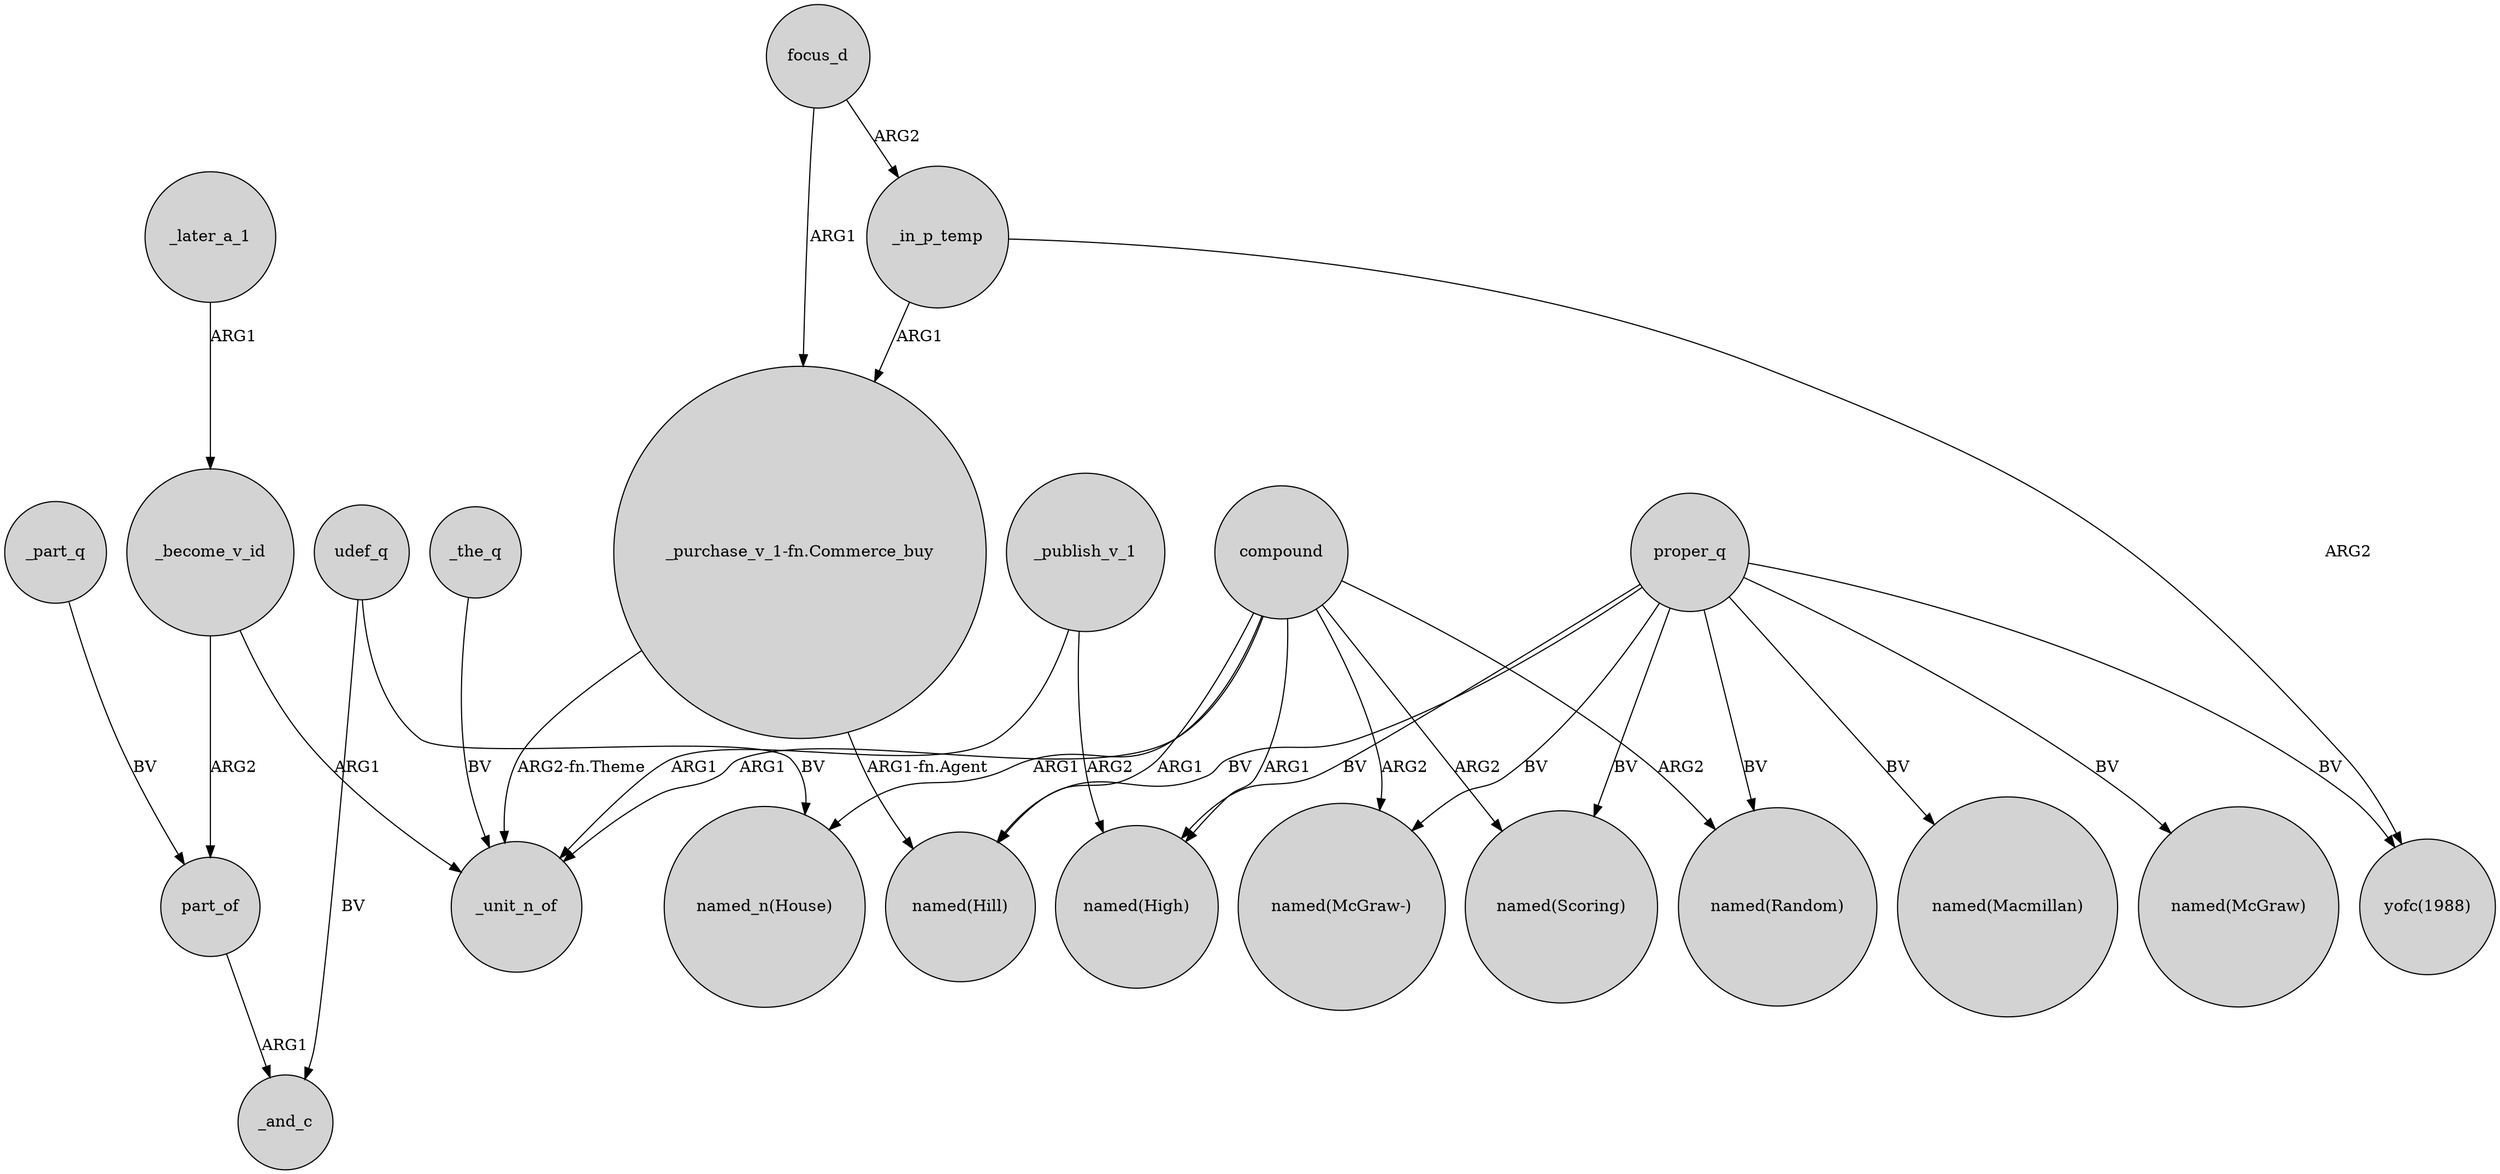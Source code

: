 digraph {
	node [shape=circle style=filled]
	udef_q -> "named_n(House)" [label=BV]
	_become_v_id -> _unit_n_of [label=ARG1]
	focus_d -> _in_p_temp [label=ARG2]
	_in_p_temp -> "_purchase_v_1-fn.Commerce_buy" [label=ARG1]
	compound -> _unit_n_of [label=ARG1]
	"_purchase_v_1-fn.Commerce_buy" -> "named(Hill)" [label="ARG1-fn.Agent"]
	proper_q -> "named(McGraw-)" [label=BV]
	proper_q -> "named(High)" [label=BV]
	compound -> "named_n(House)" [label=ARG1]
	compound -> "named(Hill)" [label=ARG1]
	"_purchase_v_1-fn.Commerce_buy" -> _unit_n_of [label="ARG2-fn.Theme"]
	proper_q -> "named(Macmillan)" [label=BV]
	_part_q -> part_of [label=BV]
	_become_v_id -> part_of [label=ARG2]
	part_of -> _and_c [label=ARG1]
	proper_q -> "yofc(1988)" [label=BV]
	_later_a_1 -> _become_v_id [label=ARG1]
	compound -> "named(High)" [label=ARG1]
	compound -> "named(Scoring)" [label=ARG2]
	proper_q -> "named(Hill)" [label=BV]
	_publish_v_1 -> _unit_n_of [label=ARG1]
	proper_q -> "named(McGraw)" [label=BV]
	compound -> "named(Random)" [label=ARG2]
	_publish_v_1 -> "named(High)" [label=ARG2]
	focus_d -> "_purchase_v_1-fn.Commerce_buy" [label=ARG1]
	_the_q -> _unit_n_of [label=BV]
	udef_q -> _and_c [label=BV]
	proper_q -> "named(Random)" [label=BV]
	proper_q -> "named(Scoring)" [label=BV]
	_in_p_temp -> "yofc(1988)" [label=ARG2]
	compound -> "named(McGraw-)" [label=ARG2]
}
